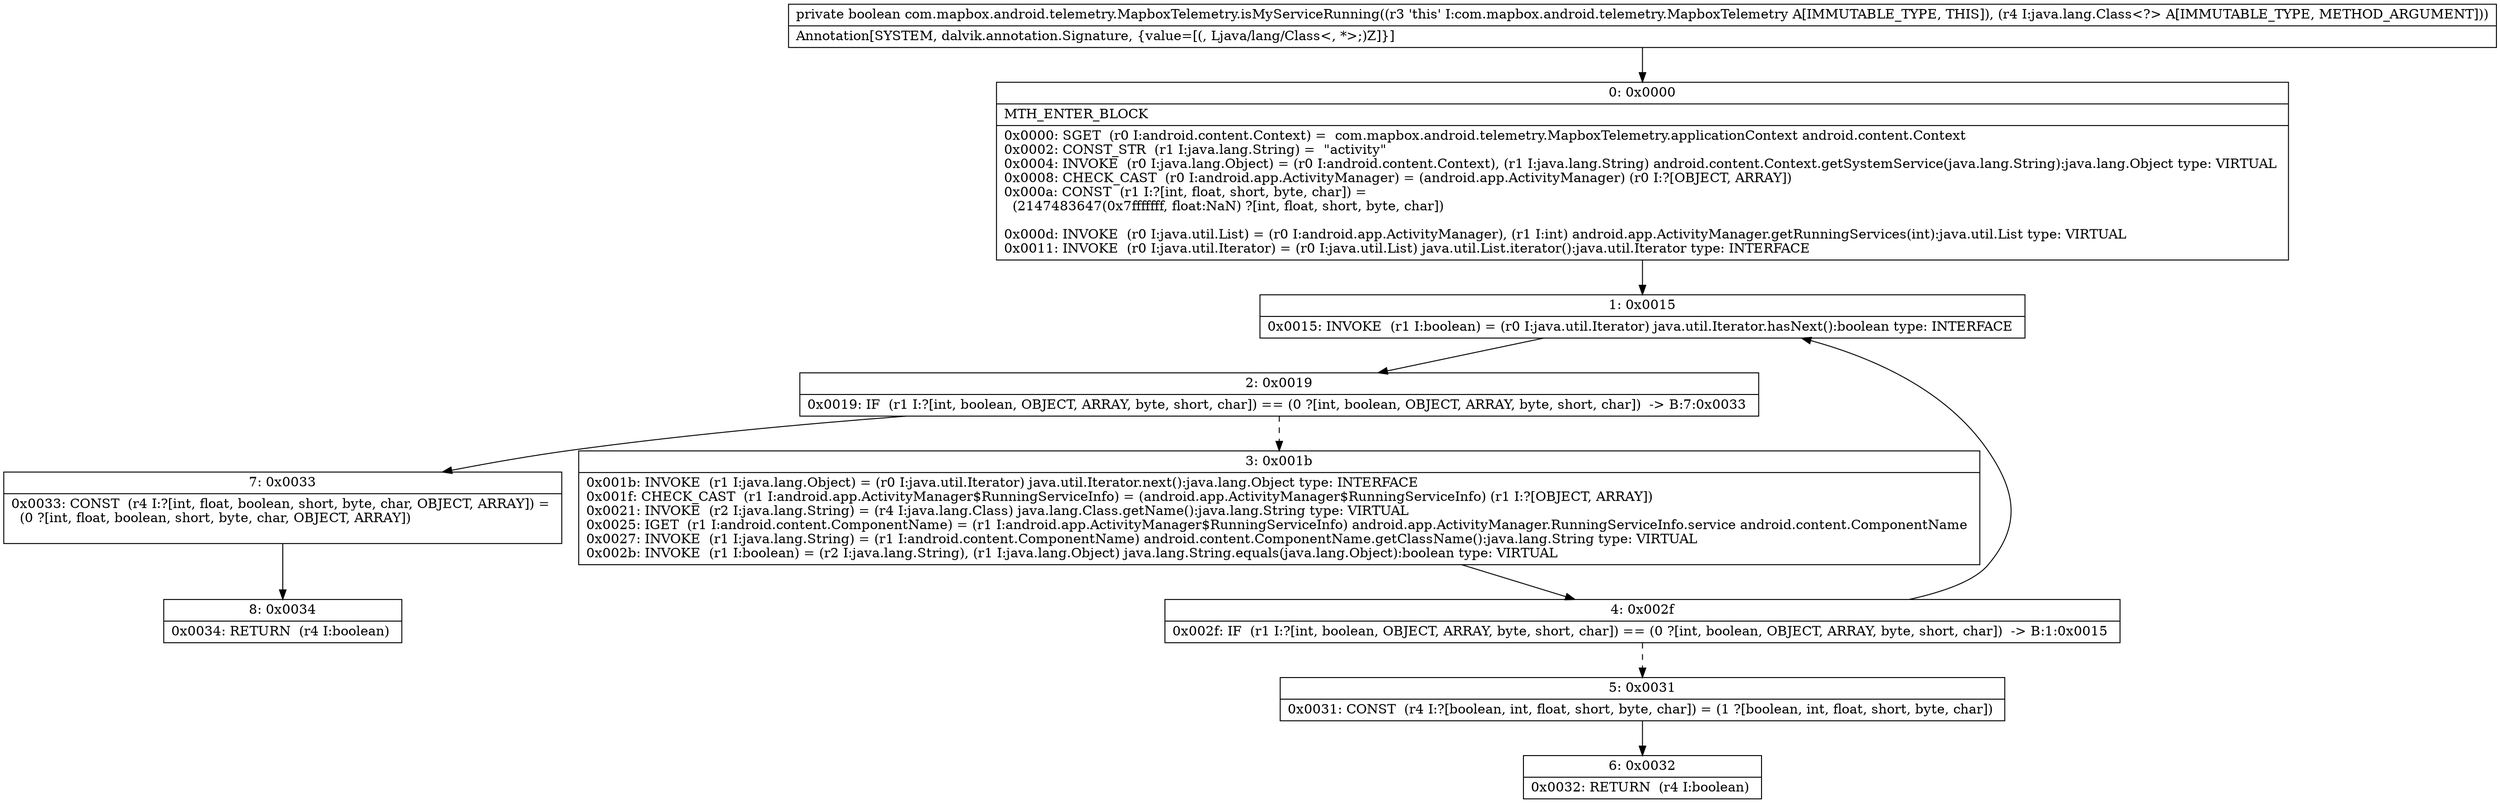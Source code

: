 digraph "CFG forcom.mapbox.android.telemetry.MapboxTelemetry.isMyServiceRunning(Ljava\/lang\/Class;)Z" {
Node_0 [shape=record,label="{0\:\ 0x0000|MTH_ENTER_BLOCK\l|0x0000: SGET  (r0 I:android.content.Context) =  com.mapbox.android.telemetry.MapboxTelemetry.applicationContext android.content.Context \l0x0002: CONST_STR  (r1 I:java.lang.String) =  \"activity\" \l0x0004: INVOKE  (r0 I:java.lang.Object) = (r0 I:android.content.Context), (r1 I:java.lang.String) android.content.Context.getSystemService(java.lang.String):java.lang.Object type: VIRTUAL \l0x0008: CHECK_CAST  (r0 I:android.app.ActivityManager) = (android.app.ActivityManager) (r0 I:?[OBJECT, ARRAY]) \l0x000a: CONST  (r1 I:?[int, float, short, byte, char]) = \l  (2147483647(0x7fffffff, float:NaN) ?[int, float, short, byte, char])\l \l0x000d: INVOKE  (r0 I:java.util.List) = (r0 I:android.app.ActivityManager), (r1 I:int) android.app.ActivityManager.getRunningServices(int):java.util.List type: VIRTUAL \l0x0011: INVOKE  (r0 I:java.util.Iterator) = (r0 I:java.util.List) java.util.List.iterator():java.util.Iterator type: INTERFACE \l}"];
Node_1 [shape=record,label="{1\:\ 0x0015|0x0015: INVOKE  (r1 I:boolean) = (r0 I:java.util.Iterator) java.util.Iterator.hasNext():boolean type: INTERFACE \l}"];
Node_2 [shape=record,label="{2\:\ 0x0019|0x0019: IF  (r1 I:?[int, boolean, OBJECT, ARRAY, byte, short, char]) == (0 ?[int, boolean, OBJECT, ARRAY, byte, short, char])  \-\> B:7:0x0033 \l}"];
Node_3 [shape=record,label="{3\:\ 0x001b|0x001b: INVOKE  (r1 I:java.lang.Object) = (r0 I:java.util.Iterator) java.util.Iterator.next():java.lang.Object type: INTERFACE \l0x001f: CHECK_CAST  (r1 I:android.app.ActivityManager$RunningServiceInfo) = (android.app.ActivityManager$RunningServiceInfo) (r1 I:?[OBJECT, ARRAY]) \l0x0021: INVOKE  (r2 I:java.lang.String) = (r4 I:java.lang.Class) java.lang.Class.getName():java.lang.String type: VIRTUAL \l0x0025: IGET  (r1 I:android.content.ComponentName) = (r1 I:android.app.ActivityManager$RunningServiceInfo) android.app.ActivityManager.RunningServiceInfo.service android.content.ComponentName \l0x0027: INVOKE  (r1 I:java.lang.String) = (r1 I:android.content.ComponentName) android.content.ComponentName.getClassName():java.lang.String type: VIRTUAL \l0x002b: INVOKE  (r1 I:boolean) = (r2 I:java.lang.String), (r1 I:java.lang.Object) java.lang.String.equals(java.lang.Object):boolean type: VIRTUAL \l}"];
Node_4 [shape=record,label="{4\:\ 0x002f|0x002f: IF  (r1 I:?[int, boolean, OBJECT, ARRAY, byte, short, char]) == (0 ?[int, boolean, OBJECT, ARRAY, byte, short, char])  \-\> B:1:0x0015 \l}"];
Node_5 [shape=record,label="{5\:\ 0x0031|0x0031: CONST  (r4 I:?[boolean, int, float, short, byte, char]) = (1 ?[boolean, int, float, short, byte, char]) \l}"];
Node_6 [shape=record,label="{6\:\ 0x0032|0x0032: RETURN  (r4 I:boolean) \l}"];
Node_7 [shape=record,label="{7\:\ 0x0033|0x0033: CONST  (r4 I:?[int, float, boolean, short, byte, char, OBJECT, ARRAY]) = \l  (0 ?[int, float, boolean, short, byte, char, OBJECT, ARRAY])\l \l}"];
Node_8 [shape=record,label="{8\:\ 0x0034|0x0034: RETURN  (r4 I:boolean) \l}"];
MethodNode[shape=record,label="{private boolean com.mapbox.android.telemetry.MapboxTelemetry.isMyServiceRunning((r3 'this' I:com.mapbox.android.telemetry.MapboxTelemetry A[IMMUTABLE_TYPE, THIS]), (r4 I:java.lang.Class\<?\> A[IMMUTABLE_TYPE, METHOD_ARGUMENT]))  | Annotation[SYSTEM, dalvik.annotation.Signature, \{value=[(, Ljava\/lang\/Class\<, *\>;)Z]\}]\l}"];
MethodNode -> Node_0;
Node_0 -> Node_1;
Node_1 -> Node_2;
Node_2 -> Node_3[style=dashed];
Node_2 -> Node_7;
Node_3 -> Node_4;
Node_4 -> Node_1;
Node_4 -> Node_5[style=dashed];
Node_5 -> Node_6;
Node_7 -> Node_8;
}

